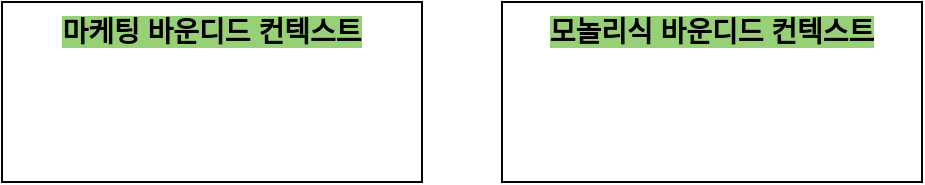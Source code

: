 <mxfile version="24.7.17">
  <diagram name="Page-1" id="aDKRJbGF9nOYmf71zded">
    <mxGraphModel dx="1114" dy="821" grid="1" gridSize="10" guides="1" tooltips="1" connect="1" arrows="1" fold="1" page="1" pageScale="1" pageWidth="827" pageHeight="1169" math="0" shadow="0">
      <root>
        <mxCell id="0" />
        <mxCell id="1" parent="0" />
        <mxCell id="dlff7JJQl0Ds7_RI3qcY-1" value="&lt;span style=&quot;background-color: rgb(151, 208, 119);&quot;&gt;마케팅 바운디드 컨텍스트&lt;/span&gt;" style="rounded=0;whiteSpace=wrap;html=1;horizontal=1;verticalAlign=top;fontStyle=1;fontSize=14;" vertex="1" parent="1">
          <mxGeometry x="50" y="90" width="210" height="90" as="geometry" />
        </mxCell>
        <mxCell id="dlff7JJQl0Ds7_RI3qcY-8" value="&lt;span style=&quot;background-color: rgb(151, 208, 119);&quot;&gt;모놀리식 바운디드 컨텍스트&lt;/span&gt;" style="rounded=0;whiteSpace=wrap;html=1;horizontal=1;verticalAlign=top;fontStyle=1;fontSize=14;" vertex="1" parent="1">
          <mxGeometry x="300" y="90" width="210" height="90" as="geometry" />
        </mxCell>
      </root>
    </mxGraphModel>
  </diagram>
</mxfile>
